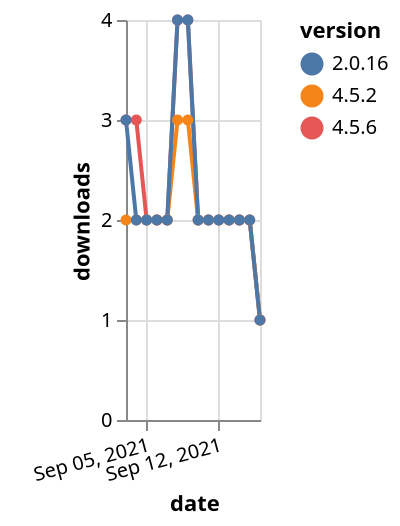 {"$schema": "https://vega.github.io/schema/vega-lite/v5.json", "description": "A simple bar chart with embedded data.", "data": {"values": [{"date": "2021-09-03", "total": 4192, "delta": 3, "version": "4.5.6"}, {"date": "2021-09-04", "total": 4195, "delta": 3, "version": "4.5.6"}, {"date": "2021-09-05", "total": 4197, "delta": 2, "version": "4.5.6"}, {"date": "2021-09-06", "total": 4199, "delta": 2, "version": "4.5.6"}, {"date": "2021-09-07", "total": 4201, "delta": 2, "version": "4.5.6"}, {"date": "2021-09-08", "total": 4205, "delta": 4, "version": "4.5.6"}, {"date": "2021-09-09", "total": 4209, "delta": 4, "version": "4.5.6"}, {"date": "2021-09-10", "total": 4211, "delta": 2, "version": "4.5.6"}, {"date": "2021-09-11", "total": 4213, "delta": 2, "version": "4.5.6"}, {"date": "2021-09-12", "total": 4215, "delta": 2, "version": "4.5.6"}, {"date": "2021-09-13", "total": 4217, "delta": 2, "version": "4.5.6"}, {"date": "2021-09-14", "total": 4219, "delta": 2, "version": "4.5.6"}, {"date": "2021-09-15", "total": 4221, "delta": 2, "version": "4.5.6"}, {"date": "2021-09-16", "total": 4222, "delta": 1, "version": "4.5.6"}, {"date": "2021-09-03", "total": 4668, "delta": 2, "version": "4.5.2"}, {"date": "2021-09-04", "total": 4670, "delta": 2, "version": "4.5.2"}, {"date": "2021-09-05", "total": 4672, "delta": 2, "version": "4.5.2"}, {"date": "2021-09-06", "total": 4674, "delta": 2, "version": "4.5.2"}, {"date": "2021-09-07", "total": 4676, "delta": 2, "version": "4.5.2"}, {"date": "2021-09-08", "total": 4679, "delta": 3, "version": "4.5.2"}, {"date": "2021-09-09", "total": 4682, "delta": 3, "version": "4.5.2"}, {"date": "2021-09-10", "total": 4684, "delta": 2, "version": "4.5.2"}, {"date": "2021-09-11", "total": 4686, "delta": 2, "version": "4.5.2"}, {"date": "2021-09-12", "total": 4688, "delta": 2, "version": "4.5.2"}, {"date": "2021-09-13", "total": 4690, "delta": 2, "version": "4.5.2"}, {"date": "2021-09-14", "total": 4692, "delta": 2, "version": "4.5.2"}, {"date": "2021-09-15", "total": 4694, "delta": 2, "version": "4.5.2"}, {"date": "2021-09-16", "total": 4695, "delta": 1, "version": "4.5.2"}, {"date": "2021-09-03", "total": 4766, "delta": 3, "version": "2.0.16"}, {"date": "2021-09-04", "total": 4768, "delta": 2, "version": "2.0.16"}, {"date": "2021-09-05", "total": 4770, "delta": 2, "version": "2.0.16"}, {"date": "2021-09-06", "total": 4772, "delta": 2, "version": "2.0.16"}, {"date": "2021-09-07", "total": 4774, "delta": 2, "version": "2.0.16"}, {"date": "2021-09-08", "total": 4778, "delta": 4, "version": "2.0.16"}, {"date": "2021-09-09", "total": 4782, "delta": 4, "version": "2.0.16"}, {"date": "2021-09-10", "total": 4784, "delta": 2, "version": "2.0.16"}, {"date": "2021-09-11", "total": 4786, "delta": 2, "version": "2.0.16"}, {"date": "2021-09-12", "total": 4788, "delta": 2, "version": "2.0.16"}, {"date": "2021-09-13", "total": 4790, "delta": 2, "version": "2.0.16"}, {"date": "2021-09-14", "total": 4792, "delta": 2, "version": "2.0.16"}, {"date": "2021-09-15", "total": 4794, "delta": 2, "version": "2.0.16"}, {"date": "2021-09-16", "total": 4795, "delta": 1, "version": "2.0.16"}]}, "width": "container", "mark": {"type": "line", "point": {"filled": true}}, "encoding": {"x": {"field": "date", "type": "temporal", "timeUnit": "yearmonthdate", "title": "date", "axis": {"labelAngle": -15}}, "y": {"field": "delta", "type": "quantitative", "title": "downloads"}, "color": {"field": "version", "type": "nominal"}, "tooltip": {"field": "delta"}}}